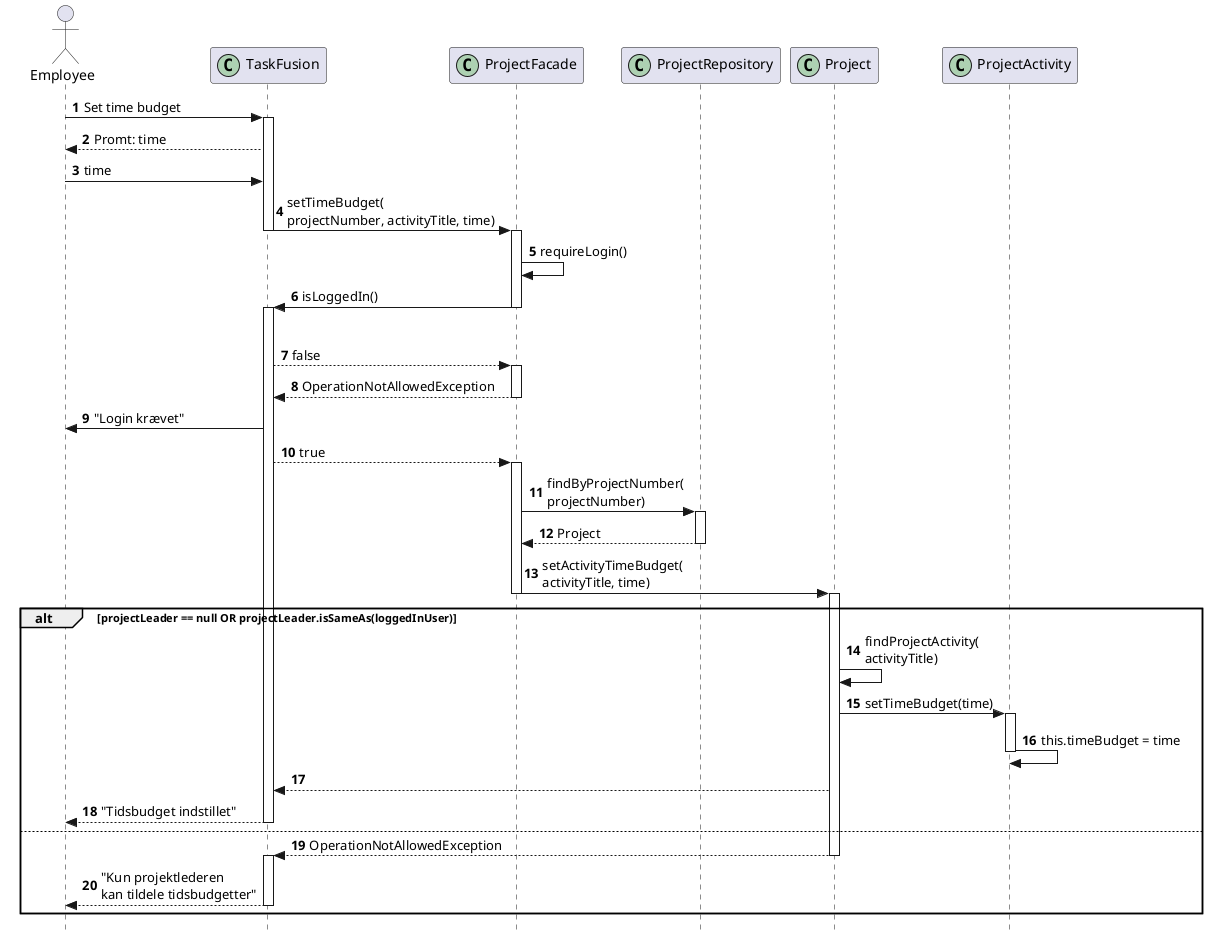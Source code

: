 @startuml seqSetTimeBudget
autonumber
hide footbox
skinparam style strictuml
hide unlinked
actor "Employee" as employee
participant "TaskFusion" as app << (C,#ADD1B2) >>
participant "ProjectFacade" as projectfacade << (C,#ADD1B2) >>
participant "ProjectRepository" as projectrepo << (C,#ADD1B2) >>
participant "Project" as project << (C,#ADD1B2) >>
collections "Map<String, Projects> projects" as projects << (M, Crimson) >>
collections "Map<String, Employee> employees" as emps << (M,Crimson) >>
participant "ProjectActivity" as projectactivity << (C,#ADD1B2) >>

employee -> app++: Set time budget
app --> employee: Promt: time
employee -> app: time
app -> projectfacade--++: setTimeBudget(\nprojectNumber, activityTitle, time)
projectfacade -> projectfacade: requireLogin()
projectfacade -> app--++: isLoggedIn()
alt loggedInUser == null
    app --> projectfacade++: false
    projectfacade --> app--: OperationNotAllowedException
    app -> employee: "Login krævet"
else
    app --> projectfacade++: true
    projectfacade -> projectrepo++: findByProjectNumber(\nprojectNumber)
    projectrepo --> projectfacade--: Project
    projectfacade -> project--++: setActivityTimeBudget(\nactivityTitle, time)
    alt projectLeader == null OR projectLeader.isSameAs(loggedInUser)
        project -> project: findProjectActivity(\nactivityTitle)
        project -> projectactivity++: setTimeBudget(time)
        projectactivity -> projectactivity: this.timeBudget = time
        deactivate projectactivity
        project --> app
        app --> employee--: "Tidsbudget indstillet"
    else
        project --> app--++: OperationNotAllowedException
        app --> employee--: "Kun projektlederen\nkan tildele tidsbudgetter"
    end
    @enduml